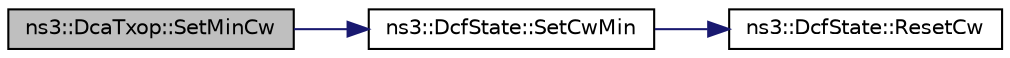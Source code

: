 digraph "ns3::DcaTxop::SetMinCw"
{
  edge [fontname="Helvetica",fontsize="10",labelfontname="Helvetica",labelfontsize="10"];
  node [fontname="Helvetica",fontsize="10",shape=record];
  rankdir="LR";
  Node1 [label="ns3::DcaTxop::SetMinCw",height=0.2,width=0.4,color="black", fillcolor="grey75", style="filled", fontcolor="black"];
  Node1 -> Node2 [color="midnightblue",fontsize="10",style="solid"];
  Node2 [label="ns3::DcfState::SetCwMin",height=0.2,width=0.4,color="black", fillcolor="white", style="filled",URL="$df/dde/classns3_1_1DcfState.html#a9524cd3abcf31370ba118910f18bbd3b"];
  Node2 -> Node3 [color="midnightblue",fontsize="10",style="solid"];
  Node3 [label="ns3::DcfState::ResetCw",height=0.2,width=0.4,color="black", fillcolor="white", style="filled",URL="$df/dde/classns3_1_1DcfState.html#ad40c89a598811d9dc88d6270b9d21e4f"];
}
